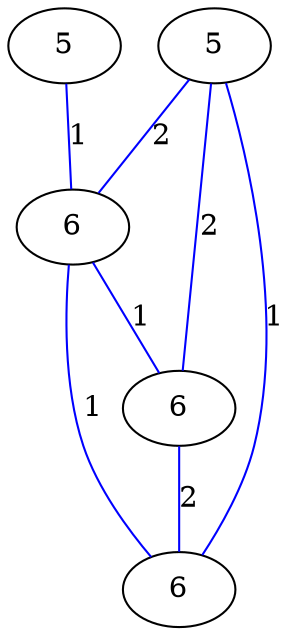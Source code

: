 graph G {
	0 [label="5"];
	1 [label="5"];
	2 [label="6"];
	3 [label="6"];
	4 [label="6"];
	0 -- 2 [label="1", color=blue];
	1 -- 2 [label="2", color=blue];
	1 -- 3 [label="2", color=blue];
	1 -- 4 [label="1", color=blue];
	2 -- 3 [label="1", color=blue];
	2 -- 4 [label="1", color=blue];
	3 -- 4 [label="2", color=blue];
}
